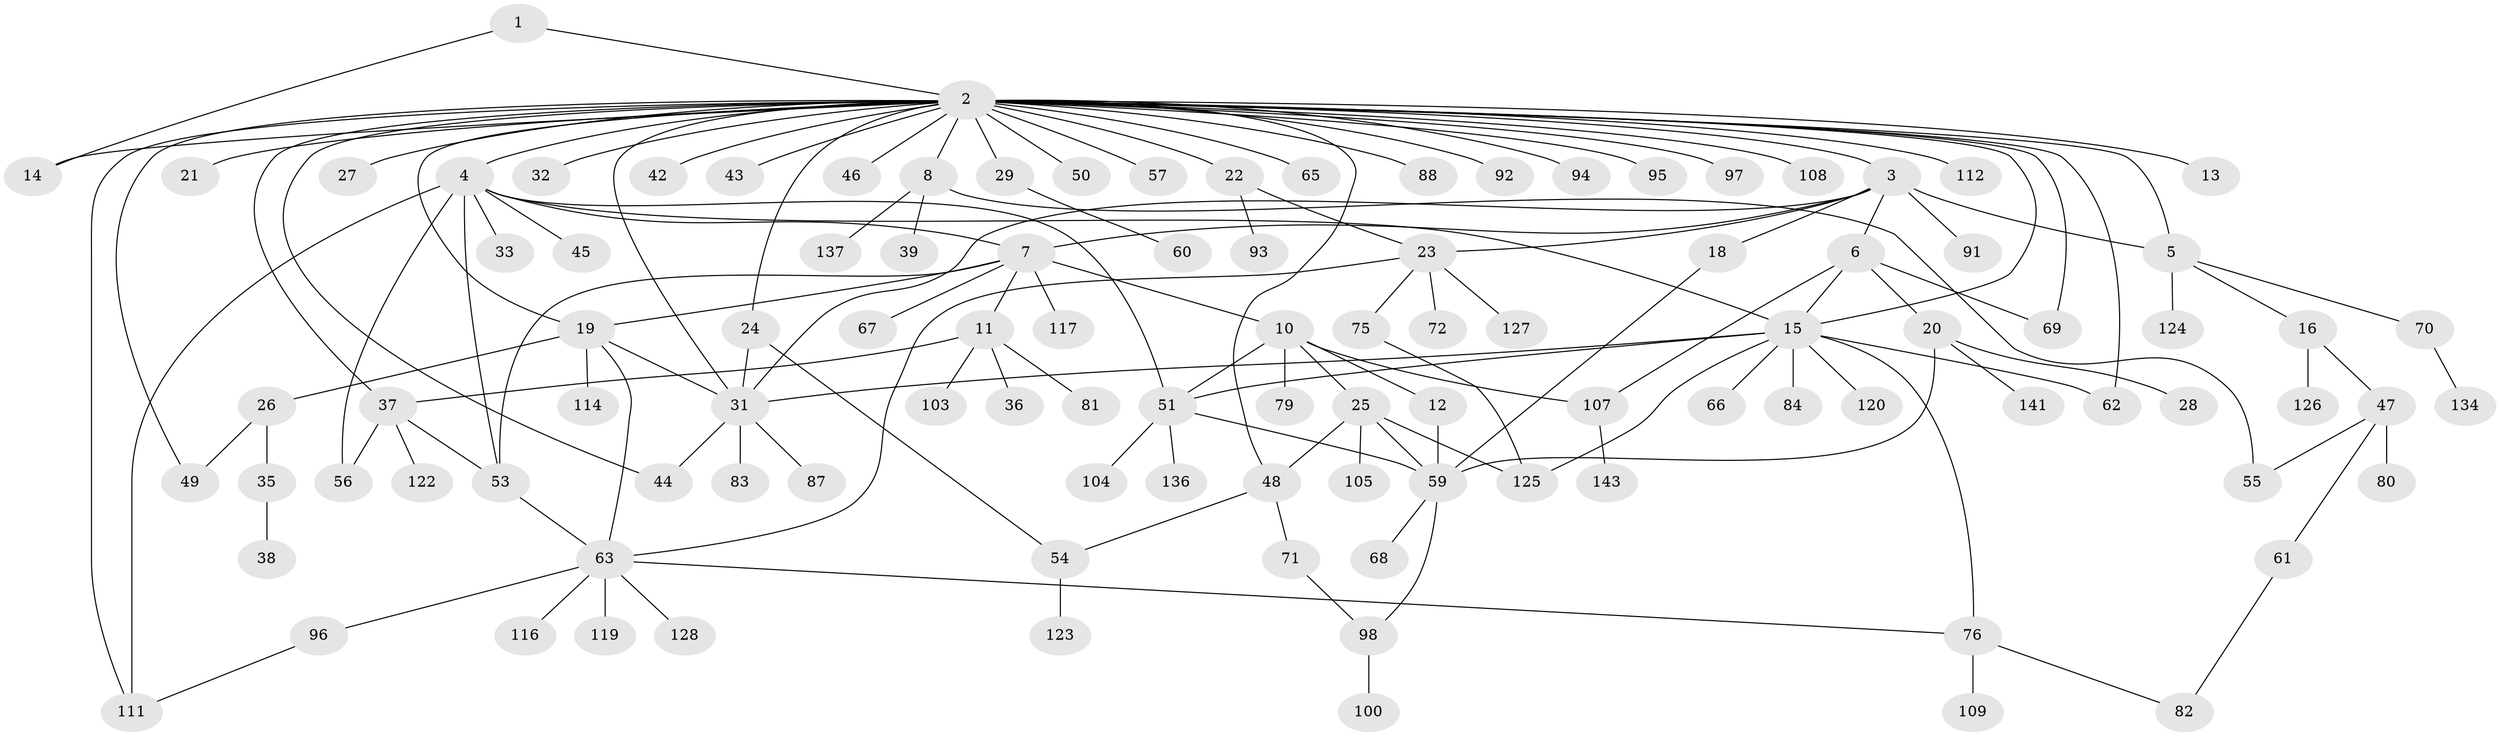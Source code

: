 // Generated by graph-tools (version 1.1) at 2025/51/02/27/25 19:51:57]
// undirected, 107 vertices, 144 edges
graph export_dot {
graph [start="1"]
  node [color=gray90,style=filled];
  1 [super="+118"];
  2 [super="+17"];
  3 [super="+89"];
  4 [super="+58"];
  5 [super="+138"];
  6 [super="+142"];
  7 [super="+9"];
  8 [super="+77"];
  10 [super="+133"];
  11 [super="+106"];
  12;
  13;
  14 [super="+30"];
  15 [super="+73"];
  16;
  18;
  19 [super="+85"];
  20 [super="+34"];
  21;
  22;
  23 [super="+41"];
  24;
  25 [super="+40"];
  26 [super="+130"];
  27;
  28;
  29 [super="+110"];
  31 [super="+64"];
  32;
  33 [super="+74"];
  35;
  36;
  37 [super="+121"];
  38;
  39;
  42;
  43;
  44;
  45;
  46;
  47 [super="+78"];
  48 [super="+52"];
  49 [super="+129"];
  50;
  51 [super="+90"];
  53;
  54;
  55;
  56;
  57 [super="+140"];
  59 [super="+113"];
  60;
  61 [super="+86"];
  62;
  63 [super="+101"];
  65;
  66;
  67;
  68;
  69;
  70;
  71;
  72 [super="+102"];
  75;
  76 [super="+131"];
  79;
  80;
  81;
  82 [super="+115"];
  83 [super="+99"];
  84;
  87;
  88;
  91;
  92;
  93;
  94;
  95;
  96;
  97;
  98;
  100;
  103;
  104;
  105;
  107 [super="+135"];
  108;
  109 [super="+139"];
  111;
  112;
  114;
  116;
  117;
  119;
  120;
  122;
  123 [super="+132"];
  124;
  125;
  126;
  127;
  128;
  134;
  136;
  137;
  141;
  143;
  1 -- 2;
  1 -- 14;
  2 -- 3;
  2 -- 4 [weight=3];
  2 -- 8;
  2 -- 13;
  2 -- 14;
  2 -- 19 [weight=2];
  2 -- 21;
  2 -- 24;
  2 -- 32;
  2 -- 42;
  2 -- 44;
  2 -- 46;
  2 -- 48;
  2 -- 50;
  2 -- 57;
  2 -- 65;
  2 -- 97;
  2 -- 5 [weight=2];
  2 -- 69;
  2 -- 15;
  2 -- 22;
  2 -- 88;
  2 -- 27;
  2 -- 92;
  2 -- 29;
  2 -- 94;
  2 -- 95;
  2 -- 43;
  2 -- 108;
  2 -- 111;
  2 -- 112;
  2 -- 49;
  2 -- 62;
  2 -- 31;
  2 -- 37;
  3 -- 5;
  3 -- 6;
  3 -- 7;
  3 -- 18;
  3 -- 31;
  3 -- 91;
  3 -- 23;
  4 -- 15;
  4 -- 33;
  4 -- 45;
  4 -- 53;
  4 -- 56;
  4 -- 111;
  4 -- 51;
  4 -- 7;
  5 -- 16;
  5 -- 70;
  5 -- 124;
  6 -- 15;
  6 -- 20;
  6 -- 107;
  6 -- 69;
  7 -- 10;
  7 -- 11;
  7 -- 53;
  7 -- 67;
  7 -- 117;
  7 -- 19;
  8 -- 39;
  8 -- 55;
  8 -- 137;
  10 -- 12;
  10 -- 25;
  10 -- 79;
  10 -- 51;
  10 -- 107;
  11 -- 36;
  11 -- 37;
  11 -- 81;
  11 -- 103;
  12 -- 59;
  15 -- 31;
  15 -- 51;
  15 -- 62;
  15 -- 66;
  15 -- 76;
  15 -- 84;
  15 -- 120;
  15 -- 125;
  16 -- 47;
  16 -- 126;
  18 -- 59;
  19 -- 26;
  19 -- 31;
  19 -- 63;
  19 -- 114;
  20 -- 28;
  20 -- 59;
  20 -- 141;
  22 -- 23;
  22 -- 93;
  23 -- 72;
  23 -- 75;
  23 -- 127;
  23 -- 63;
  24 -- 31;
  24 -- 54;
  25 -- 125;
  25 -- 59;
  25 -- 105;
  25 -- 48;
  26 -- 35;
  26 -- 49;
  29 -- 60;
  31 -- 83 [weight=2];
  31 -- 87;
  31 -- 44;
  35 -- 38;
  37 -- 53;
  37 -- 56;
  37 -- 122;
  47 -- 55;
  47 -- 61;
  47 -- 80;
  48 -- 71;
  48 -- 54;
  51 -- 136;
  51 -- 59;
  51 -- 104;
  53 -- 63;
  54 -- 123;
  59 -- 68;
  59 -- 98;
  61 -- 82;
  63 -- 76;
  63 -- 96;
  63 -- 119;
  63 -- 128;
  63 -- 116;
  70 -- 134;
  71 -- 98;
  75 -- 125;
  76 -- 109;
  76 -- 82;
  96 -- 111;
  98 -- 100;
  107 -- 143;
}
